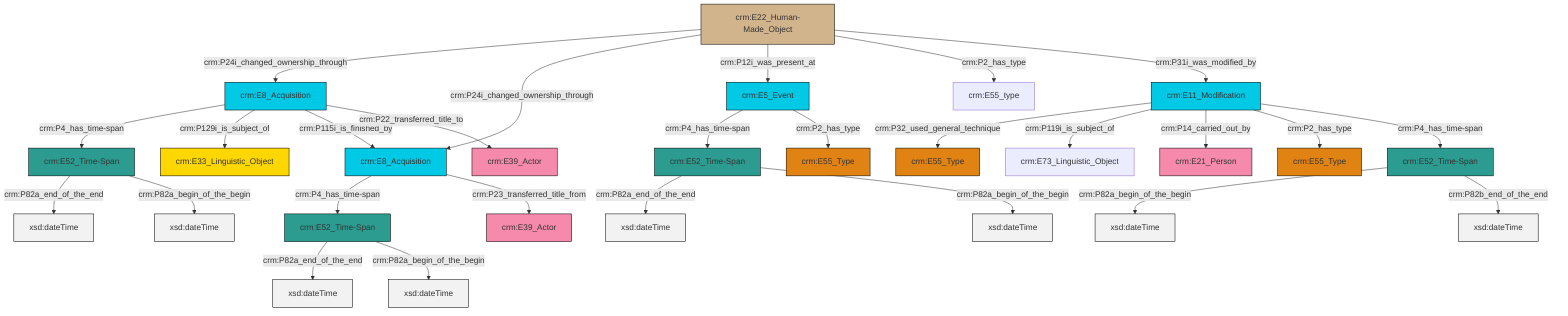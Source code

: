 graph TD
classDef Literal fill:#f2f2f2,stroke:#000000;
classDef CRM_Entity fill:#FFFFFF,stroke:#000000;
classDef Temporal_Entity fill:#00C9E6, stroke:#000000;
classDef Type fill:#E18312, stroke:#000000;
classDef Time-Span fill:#2C9C91, stroke:#000000;
classDef Appellation fill:#FFEB7F, stroke:#000000;
classDef Place fill:#008836, stroke:#000000;
classDef Persistent_Item fill:#B266B2, stroke:#000000;
classDef Conceptual_Object fill:#FFD700, stroke:#000000;
classDef Physical_Thing fill:#D2B48C, stroke:#000000;
classDef Actor fill:#f58aad, stroke:#000000;
classDef PC_Classes fill:#4ce600, stroke:#000000;
classDef Multi fill:#cccccc,stroke:#000000;

0["crm:E11_Modification"]:::Temporal_Entity -->|crm:P32_used_general_technique| 1["crm:E55_Type"]:::Type
4["crm:E52_Time-Span"]:::Time-Span -->|crm:P82a_end_of_the_end| 5[xsd:dateTime]:::Literal
0["crm:E11_Modification"]:::Temporal_Entity -->|crm:P119i_is_subject_of| 2["crm:E73_Linguistic_Object"]:::Default
6["crm:E52_Time-Span"]:::Time-Span -->|crm:P82a_end_of_the_end| 7[xsd:dateTime]:::Literal
12["crm:E22_Human-Made_Object"]:::Physical_Thing -->|crm:P24i_changed_ownership_through| 13["crm:E8_Acquisition"]:::Temporal_Entity
13["crm:E8_Acquisition"]:::Temporal_Entity -->|crm:P4_has_time-span| 4["crm:E52_Time-Span"]:::Time-Span
6["crm:E52_Time-Span"]:::Time-Span -->|crm:P82a_begin_of_the_begin| 14[xsd:dateTime]:::Literal
12["crm:E22_Human-Made_Object"]:::Physical_Thing -->|crm:P24i_changed_ownership_through| 17["crm:E8_Acquisition"]:::Temporal_Entity
18["crm:E52_Time-Span"]:::Time-Span -->|crm:P82a_begin_of_the_begin| 19[xsd:dateTime]:::Literal
10["crm:E52_Time-Span"]:::Time-Span -->|crm:P82a_end_of_the_end| 22[xsd:dateTime]:::Literal
17["crm:E8_Acquisition"]:::Temporal_Entity -->|crm:P4_has_time-span| 6["crm:E52_Time-Span"]:::Time-Span
25["crm:E5_Event"]:::Temporal_Entity -->|crm:P4_has_time-span| 10["crm:E52_Time-Span"]:::Time-Span
12["crm:E22_Human-Made_Object"]:::Physical_Thing -->|crm:P12i_was_present_at| 25["crm:E5_Event"]:::Temporal_Entity
10["crm:E52_Time-Span"]:::Time-Span -->|crm:P82a_begin_of_the_begin| 28[xsd:dateTime]:::Literal
17["crm:E8_Acquisition"]:::Temporal_Entity -->|crm:P23_transferred_title_from| 26["crm:E39_Actor"]:::Actor
25["crm:E5_Event"]:::Temporal_Entity -->|crm:P2_has_type| 38["crm:E55_Type"]:::Type
13["crm:E8_Acquisition"]:::Temporal_Entity -->|crm:P129i_is_subject_of| 31["crm:E33_Linguistic_Object"]:::Conceptual_Object
18["crm:E52_Time-Span"]:::Time-Span -->|crm:P82b_end_of_the_end| 40[xsd:dateTime]:::Literal
13["crm:E8_Acquisition"]:::Temporal_Entity -->|crm:P115i_is_finished_by| 17["crm:E8_Acquisition"]:::Temporal_Entity
0["crm:E11_Modification"]:::Temporal_Entity -->|crm:P14_carried_out_by| 35["crm:E21_Person"]:::Actor
4["crm:E52_Time-Span"]:::Time-Span -->|crm:P82a_begin_of_the_begin| 43[xsd:dateTime]:::Literal
12["crm:E22_Human-Made_Object"]:::Physical_Thing -->|crm:P2_has_type| 15["crm:E55_type"]:::Default
0["crm:E11_Modification"]:::Temporal_Entity -->|crm:P2_has_type| 8["crm:E55_Type"]:::Type
12["crm:E22_Human-Made_Object"]:::Physical_Thing -->|crm:P31i_was_modified_by| 0["crm:E11_Modification"]:::Temporal_Entity
13["crm:E8_Acquisition"]:::Temporal_Entity -->|crm:P22_transferred_title_to| 29["crm:E39_Actor"]:::Actor
0["crm:E11_Modification"]:::Temporal_Entity -->|crm:P4_has_time-span| 18["crm:E52_Time-Span"]:::Time-Span